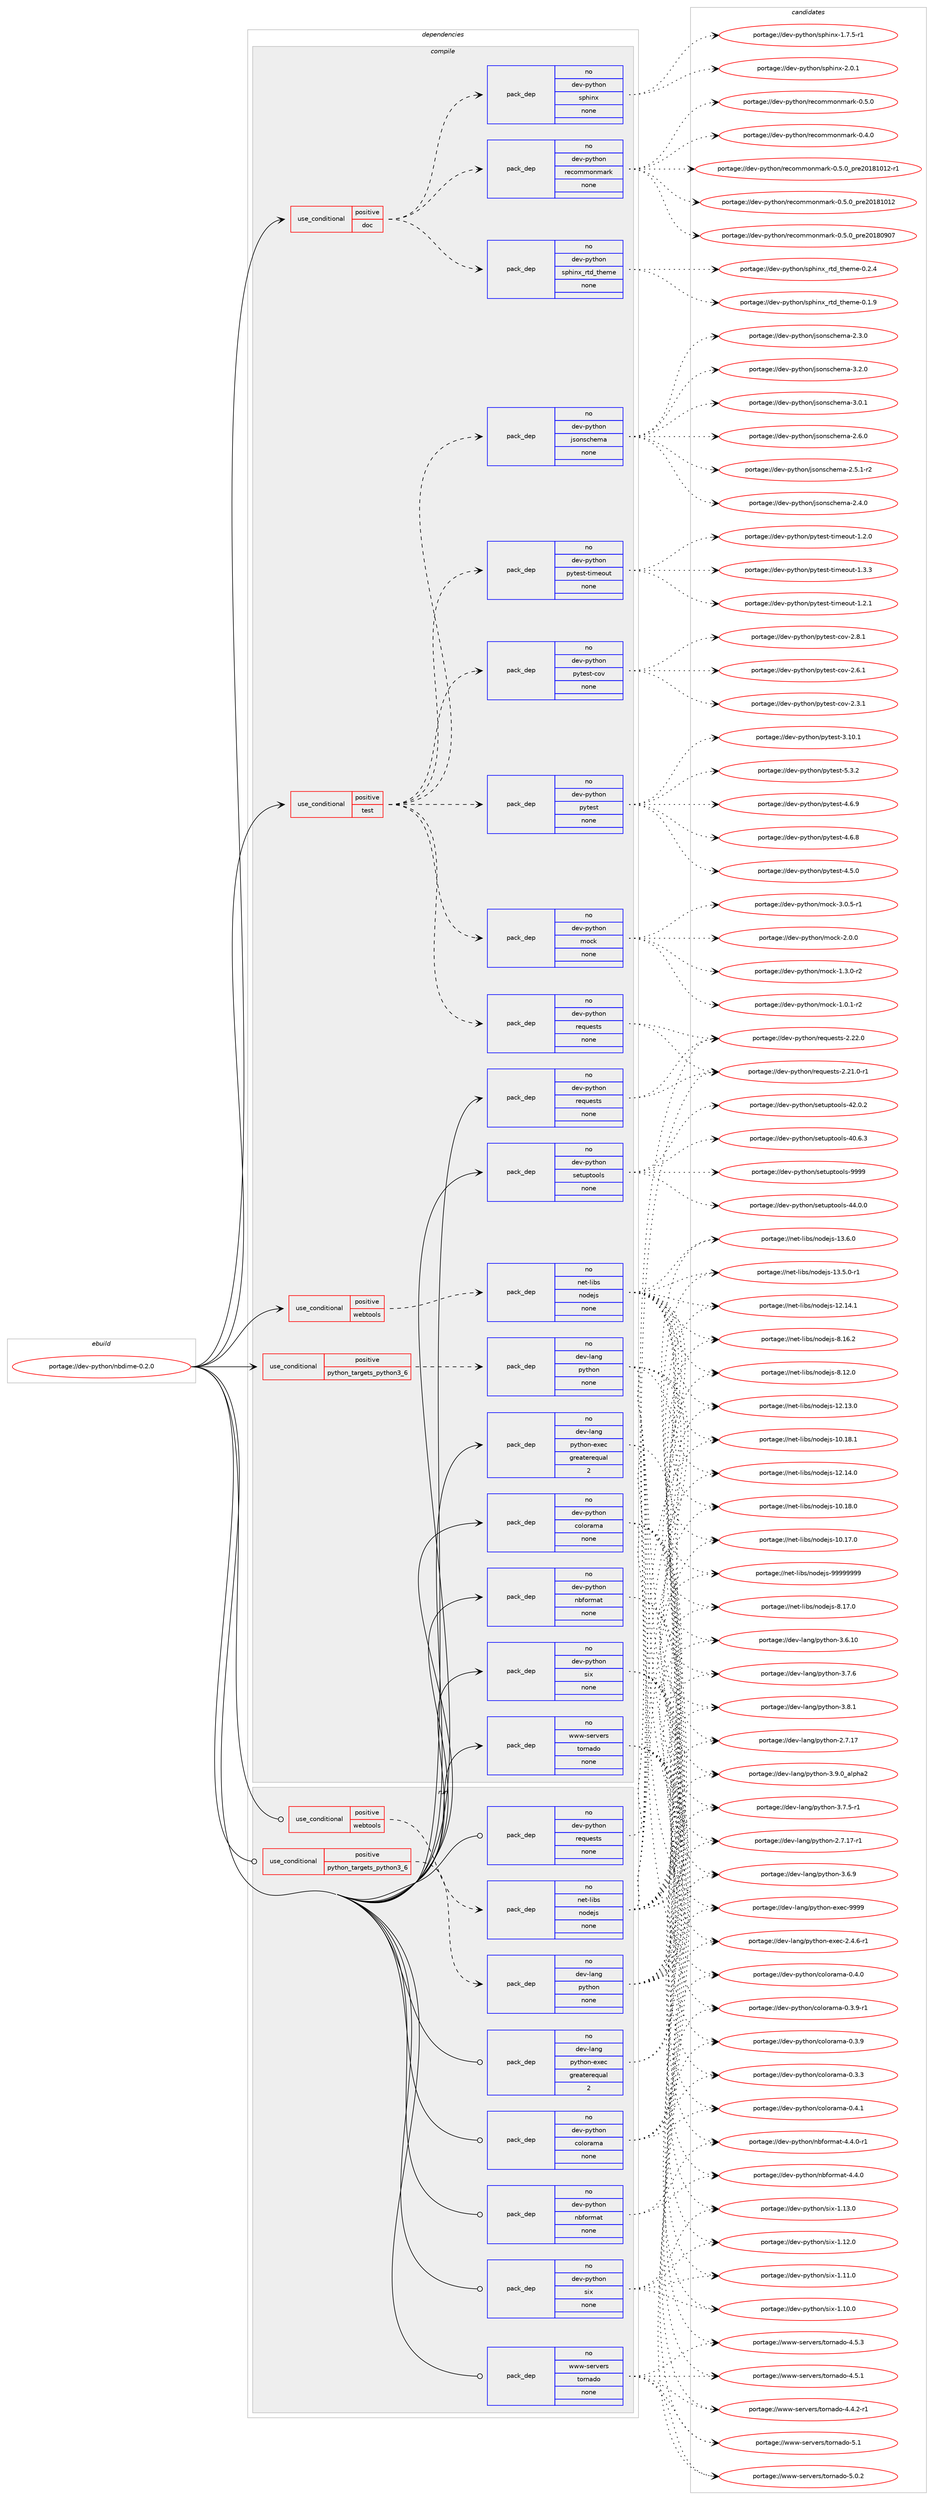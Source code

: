 digraph prolog {

# *************
# Graph options
# *************

newrank=true;
concentrate=true;
compound=true;
graph [rankdir=LR,fontname=Helvetica,fontsize=10,ranksep=1.5];#, ranksep=2.5, nodesep=0.2];
edge  [arrowhead=vee];
node  [fontname=Helvetica,fontsize=10];

# **********
# The ebuild
# **********

subgraph cluster_leftcol {
color=gray;
rank=same;
label=<<i>ebuild</i>>;
id [label="portage://dev-python/nbdime-0.2.0", color=red, width=4, href="../dev-python/nbdime-0.2.0.svg"];
}

# ****************
# The dependencies
# ****************

subgraph cluster_midcol {
color=gray;
label=<<i>dependencies</i>>;
subgraph cluster_compile {
fillcolor="#eeeeee";
style=filled;
label=<<i>compile</i>>;
subgraph cond112491 {
dependency449021 [label=<<TABLE BORDER="0" CELLBORDER="1" CELLSPACING="0" CELLPADDING="4"><TR><TD ROWSPAN="3" CELLPADDING="10">use_conditional</TD></TR><TR><TD>positive</TD></TR><TR><TD>doc</TD></TR></TABLE>>, shape=none, color=red];
subgraph pack331550 {
dependency449022 [label=<<TABLE BORDER="0" CELLBORDER="1" CELLSPACING="0" CELLPADDING="4" WIDTH="220"><TR><TD ROWSPAN="6" CELLPADDING="30">pack_dep</TD></TR><TR><TD WIDTH="110">no</TD></TR><TR><TD>dev-python</TD></TR><TR><TD>recommonmark</TD></TR><TR><TD>none</TD></TR><TR><TD></TD></TR></TABLE>>, shape=none, color=blue];
}
dependency449021:e -> dependency449022:w [weight=20,style="dashed",arrowhead="vee"];
subgraph pack331551 {
dependency449023 [label=<<TABLE BORDER="0" CELLBORDER="1" CELLSPACING="0" CELLPADDING="4" WIDTH="220"><TR><TD ROWSPAN="6" CELLPADDING="30">pack_dep</TD></TR><TR><TD WIDTH="110">no</TD></TR><TR><TD>dev-python</TD></TR><TR><TD>sphinx</TD></TR><TR><TD>none</TD></TR><TR><TD></TD></TR></TABLE>>, shape=none, color=blue];
}
dependency449021:e -> dependency449023:w [weight=20,style="dashed",arrowhead="vee"];
subgraph pack331552 {
dependency449024 [label=<<TABLE BORDER="0" CELLBORDER="1" CELLSPACING="0" CELLPADDING="4" WIDTH="220"><TR><TD ROWSPAN="6" CELLPADDING="30">pack_dep</TD></TR><TR><TD WIDTH="110">no</TD></TR><TR><TD>dev-python</TD></TR><TR><TD>sphinx_rtd_theme</TD></TR><TR><TD>none</TD></TR><TR><TD></TD></TR></TABLE>>, shape=none, color=blue];
}
dependency449021:e -> dependency449024:w [weight=20,style="dashed",arrowhead="vee"];
}
id:e -> dependency449021:w [weight=20,style="solid",arrowhead="vee"];
subgraph cond112492 {
dependency449025 [label=<<TABLE BORDER="0" CELLBORDER="1" CELLSPACING="0" CELLPADDING="4"><TR><TD ROWSPAN="3" CELLPADDING="10">use_conditional</TD></TR><TR><TD>positive</TD></TR><TR><TD>python_targets_python3_6</TD></TR></TABLE>>, shape=none, color=red];
subgraph pack331553 {
dependency449026 [label=<<TABLE BORDER="0" CELLBORDER="1" CELLSPACING="0" CELLPADDING="4" WIDTH="220"><TR><TD ROWSPAN="6" CELLPADDING="30">pack_dep</TD></TR><TR><TD WIDTH="110">no</TD></TR><TR><TD>dev-lang</TD></TR><TR><TD>python</TD></TR><TR><TD>none</TD></TR><TR><TD></TD></TR></TABLE>>, shape=none, color=blue];
}
dependency449025:e -> dependency449026:w [weight=20,style="dashed",arrowhead="vee"];
}
id:e -> dependency449025:w [weight=20,style="solid",arrowhead="vee"];
subgraph cond112493 {
dependency449027 [label=<<TABLE BORDER="0" CELLBORDER="1" CELLSPACING="0" CELLPADDING="4"><TR><TD ROWSPAN="3" CELLPADDING="10">use_conditional</TD></TR><TR><TD>positive</TD></TR><TR><TD>test</TD></TR></TABLE>>, shape=none, color=red];
subgraph pack331554 {
dependency449028 [label=<<TABLE BORDER="0" CELLBORDER="1" CELLSPACING="0" CELLPADDING="4" WIDTH="220"><TR><TD ROWSPAN="6" CELLPADDING="30">pack_dep</TD></TR><TR><TD WIDTH="110">no</TD></TR><TR><TD>dev-python</TD></TR><TR><TD>pytest</TD></TR><TR><TD>none</TD></TR><TR><TD></TD></TR></TABLE>>, shape=none, color=blue];
}
dependency449027:e -> dependency449028:w [weight=20,style="dashed",arrowhead="vee"];
subgraph pack331555 {
dependency449029 [label=<<TABLE BORDER="0" CELLBORDER="1" CELLSPACING="0" CELLPADDING="4" WIDTH="220"><TR><TD ROWSPAN="6" CELLPADDING="30">pack_dep</TD></TR><TR><TD WIDTH="110">no</TD></TR><TR><TD>dev-python</TD></TR><TR><TD>pytest-cov</TD></TR><TR><TD>none</TD></TR><TR><TD></TD></TR></TABLE>>, shape=none, color=blue];
}
dependency449027:e -> dependency449029:w [weight=20,style="dashed",arrowhead="vee"];
subgraph pack331556 {
dependency449030 [label=<<TABLE BORDER="0" CELLBORDER="1" CELLSPACING="0" CELLPADDING="4" WIDTH="220"><TR><TD ROWSPAN="6" CELLPADDING="30">pack_dep</TD></TR><TR><TD WIDTH="110">no</TD></TR><TR><TD>dev-python</TD></TR><TR><TD>pytest-timeout</TD></TR><TR><TD>none</TD></TR><TR><TD></TD></TR></TABLE>>, shape=none, color=blue];
}
dependency449027:e -> dependency449030:w [weight=20,style="dashed",arrowhead="vee"];
subgraph pack331557 {
dependency449031 [label=<<TABLE BORDER="0" CELLBORDER="1" CELLSPACING="0" CELLPADDING="4" WIDTH="220"><TR><TD ROWSPAN="6" CELLPADDING="30">pack_dep</TD></TR><TR><TD WIDTH="110">no</TD></TR><TR><TD>dev-python</TD></TR><TR><TD>jsonschema</TD></TR><TR><TD>none</TD></TR><TR><TD></TD></TR></TABLE>>, shape=none, color=blue];
}
dependency449027:e -> dependency449031:w [weight=20,style="dashed",arrowhead="vee"];
subgraph pack331558 {
dependency449032 [label=<<TABLE BORDER="0" CELLBORDER="1" CELLSPACING="0" CELLPADDING="4" WIDTH="220"><TR><TD ROWSPAN="6" CELLPADDING="30">pack_dep</TD></TR><TR><TD WIDTH="110">no</TD></TR><TR><TD>dev-python</TD></TR><TR><TD>mock</TD></TR><TR><TD>none</TD></TR><TR><TD></TD></TR></TABLE>>, shape=none, color=blue];
}
dependency449027:e -> dependency449032:w [weight=20,style="dashed",arrowhead="vee"];
subgraph pack331559 {
dependency449033 [label=<<TABLE BORDER="0" CELLBORDER="1" CELLSPACING="0" CELLPADDING="4" WIDTH="220"><TR><TD ROWSPAN="6" CELLPADDING="30">pack_dep</TD></TR><TR><TD WIDTH="110">no</TD></TR><TR><TD>dev-python</TD></TR><TR><TD>requests</TD></TR><TR><TD>none</TD></TR><TR><TD></TD></TR></TABLE>>, shape=none, color=blue];
}
dependency449027:e -> dependency449033:w [weight=20,style="dashed",arrowhead="vee"];
}
id:e -> dependency449027:w [weight=20,style="solid",arrowhead="vee"];
subgraph cond112494 {
dependency449034 [label=<<TABLE BORDER="0" CELLBORDER="1" CELLSPACING="0" CELLPADDING="4"><TR><TD ROWSPAN="3" CELLPADDING="10">use_conditional</TD></TR><TR><TD>positive</TD></TR><TR><TD>webtools</TD></TR></TABLE>>, shape=none, color=red];
subgraph pack331560 {
dependency449035 [label=<<TABLE BORDER="0" CELLBORDER="1" CELLSPACING="0" CELLPADDING="4" WIDTH="220"><TR><TD ROWSPAN="6" CELLPADDING="30">pack_dep</TD></TR><TR><TD WIDTH="110">no</TD></TR><TR><TD>net-libs</TD></TR><TR><TD>nodejs</TD></TR><TR><TD>none</TD></TR><TR><TD></TD></TR></TABLE>>, shape=none, color=blue];
}
dependency449034:e -> dependency449035:w [weight=20,style="dashed",arrowhead="vee"];
}
id:e -> dependency449034:w [weight=20,style="solid",arrowhead="vee"];
subgraph pack331561 {
dependency449036 [label=<<TABLE BORDER="0" CELLBORDER="1" CELLSPACING="0" CELLPADDING="4" WIDTH="220"><TR><TD ROWSPAN="6" CELLPADDING="30">pack_dep</TD></TR><TR><TD WIDTH="110">no</TD></TR><TR><TD>dev-lang</TD></TR><TR><TD>python-exec</TD></TR><TR><TD>greaterequal</TD></TR><TR><TD>2</TD></TR></TABLE>>, shape=none, color=blue];
}
id:e -> dependency449036:w [weight=20,style="solid",arrowhead="vee"];
subgraph pack331562 {
dependency449037 [label=<<TABLE BORDER="0" CELLBORDER="1" CELLSPACING="0" CELLPADDING="4" WIDTH="220"><TR><TD ROWSPAN="6" CELLPADDING="30">pack_dep</TD></TR><TR><TD WIDTH="110">no</TD></TR><TR><TD>dev-python</TD></TR><TR><TD>colorama</TD></TR><TR><TD>none</TD></TR><TR><TD></TD></TR></TABLE>>, shape=none, color=blue];
}
id:e -> dependency449037:w [weight=20,style="solid",arrowhead="vee"];
subgraph pack331563 {
dependency449038 [label=<<TABLE BORDER="0" CELLBORDER="1" CELLSPACING="0" CELLPADDING="4" WIDTH="220"><TR><TD ROWSPAN="6" CELLPADDING="30">pack_dep</TD></TR><TR><TD WIDTH="110">no</TD></TR><TR><TD>dev-python</TD></TR><TR><TD>nbformat</TD></TR><TR><TD>none</TD></TR><TR><TD></TD></TR></TABLE>>, shape=none, color=blue];
}
id:e -> dependency449038:w [weight=20,style="solid",arrowhead="vee"];
subgraph pack331564 {
dependency449039 [label=<<TABLE BORDER="0" CELLBORDER="1" CELLSPACING="0" CELLPADDING="4" WIDTH="220"><TR><TD ROWSPAN="6" CELLPADDING="30">pack_dep</TD></TR><TR><TD WIDTH="110">no</TD></TR><TR><TD>dev-python</TD></TR><TR><TD>requests</TD></TR><TR><TD>none</TD></TR><TR><TD></TD></TR></TABLE>>, shape=none, color=blue];
}
id:e -> dependency449039:w [weight=20,style="solid",arrowhead="vee"];
subgraph pack331565 {
dependency449040 [label=<<TABLE BORDER="0" CELLBORDER="1" CELLSPACING="0" CELLPADDING="4" WIDTH="220"><TR><TD ROWSPAN="6" CELLPADDING="30">pack_dep</TD></TR><TR><TD WIDTH="110">no</TD></TR><TR><TD>dev-python</TD></TR><TR><TD>setuptools</TD></TR><TR><TD>none</TD></TR><TR><TD></TD></TR></TABLE>>, shape=none, color=blue];
}
id:e -> dependency449040:w [weight=20,style="solid",arrowhead="vee"];
subgraph pack331566 {
dependency449041 [label=<<TABLE BORDER="0" CELLBORDER="1" CELLSPACING="0" CELLPADDING="4" WIDTH="220"><TR><TD ROWSPAN="6" CELLPADDING="30">pack_dep</TD></TR><TR><TD WIDTH="110">no</TD></TR><TR><TD>dev-python</TD></TR><TR><TD>six</TD></TR><TR><TD>none</TD></TR><TR><TD></TD></TR></TABLE>>, shape=none, color=blue];
}
id:e -> dependency449041:w [weight=20,style="solid",arrowhead="vee"];
subgraph pack331567 {
dependency449042 [label=<<TABLE BORDER="0" CELLBORDER="1" CELLSPACING="0" CELLPADDING="4" WIDTH="220"><TR><TD ROWSPAN="6" CELLPADDING="30">pack_dep</TD></TR><TR><TD WIDTH="110">no</TD></TR><TR><TD>www-servers</TD></TR><TR><TD>tornado</TD></TR><TR><TD>none</TD></TR><TR><TD></TD></TR></TABLE>>, shape=none, color=blue];
}
id:e -> dependency449042:w [weight=20,style="solid",arrowhead="vee"];
}
subgraph cluster_compileandrun {
fillcolor="#eeeeee";
style=filled;
label=<<i>compile and run</i>>;
}
subgraph cluster_run {
fillcolor="#eeeeee";
style=filled;
label=<<i>run</i>>;
subgraph cond112495 {
dependency449043 [label=<<TABLE BORDER="0" CELLBORDER="1" CELLSPACING="0" CELLPADDING="4"><TR><TD ROWSPAN="3" CELLPADDING="10">use_conditional</TD></TR><TR><TD>positive</TD></TR><TR><TD>python_targets_python3_6</TD></TR></TABLE>>, shape=none, color=red];
subgraph pack331568 {
dependency449044 [label=<<TABLE BORDER="0" CELLBORDER="1" CELLSPACING="0" CELLPADDING="4" WIDTH="220"><TR><TD ROWSPAN="6" CELLPADDING="30">pack_dep</TD></TR><TR><TD WIDTH="110">no</TD></TR><TR><TD>dev-lang</TD></TR><TR><TD>python</TD></TR><TR><TD>none</TD></TR><TR><TD></TD></TR></TABLE>>, shape=none, color=blue];
}
dependency449043:e -> dependency449044:w [weight=20,style="dashed",arrowhead="vee"];
}
id:e -> dependency449043:w [weight=20,style="solid",arrowhead="odot"];
subgraph cond112496 {
dependency449045 [label=<<TABLE BORDER="0" CELLBORDER="1" CELLSPACING="0" CELLPADDING="4"><TR><TD ROWSPAN="3" CELLPADDING="10">use_conditional</TD></TR><TR><TD>positive</TD></TR><TR><TD>webtools</TD></TR></TABLE>>, shape=none, color=red];
subgraph pack331569 {
dependency449046 [label=<<TABLE BORDER="0" CELLBORDER="1" CELLSPACING="0" CELLPADDING="4" WIDTH="220"><TR><TD ROWSPAN="6" CELLPADDING="30">pack_dep</TD></TR><TR><TD WIDTH="110">no</TD></TR><TR><TD>net-libs</TD></TR><TR><TD>nodejs</TD></TR><TR><TD>none</TD></TR><TR><TD></TD></TR></TABLE>>, shape=none, color=blue];
}
dependency449045:e -> dependency449046:w [weight=20,style="dashed",arrowhead="vee"];
}
id:e -> dependency449045:w [weight=20,style="solid",arrowhead="odot"];
subgraph pack331570 {
dependency449047 [label=<<TABLE BORDER="0" CELLBORDER="1" CELLSPACING="0" CELLPADDING="4" WIDTH="220"><TR><TD ROWSPAN="6" CELLPADDING="30">pack_dep</TD></TR><TR><TD WIDTH="110">no</TD></TR><TR><TD>dev-lang</TD></TR><TR><TD>python-exec</TD></TR><TR><TD>greaterequal</TD></TR><TR><TD>2</TD></TR></TABLE>>, shape=none, color=blue];
}
id:e -> dependency449047:w [weight=20,style="solid",arrowhead="odot"];
subgraph pack331571 {
dependency449048 [label=<<TABLE BORDER="0" CELLBORDER="1" CELLSPACING="0" CELLPADDING="4" WIDTH="220"><TR><TD ROWSPAN="6" CELLPADDING="30">pack_dep</TD></TR><TR><TD WIDTH="110">no</TD></TR><TR><TD>dev-python</TD></TR><TR><TD>colorama</TD></TR><TR><TD>none</TD></TR><TR><TD></TD></TR></TABLE>>, shape=none, color=blue];
}
id:e -> dependency449048:w [weight=20,style="solid",arrowhead="odot"];
subgraph pack331572 {
dependency449049 [label=<<TABLE BORDER="0" CELLBORDER="1" CELLSPACING="0" CELLPADDING="4" WIDTH="220"><TR><TD ROWSPAN="6" CELLPADDING="30">pack_dep</TD></TR><TR><TD WIDTH="110">no</TD></TR><TR><TD>dev-python</TD></TR><TR><TD>nbformat</TD></TR><TR><TD>none</TD></TR><TR><TD></TD></TR></TABLE>>, shape=none, color=blue];
}
id:e -> dependency449049:w [weight=20,style="solid",arrowhead="odot"];
subgraph pack331573 {
dependency449050 [label=<<TABLE BORDER="0" CELLBORDER="1" CELLSPACING="0" CELLPADDING="4" WIDTH="220"><TR><TD ROWSPAN="6" CELLPADDING="30">pack_dep</TD></TR><TR><TD WIDTH="110">no</TD></TR><TR><TD>dev-python</TD></TR><TR><TD>requests</TD></TR><TR><TD>none</TD></TR><TR><TD></TD></TR></TABLE>>, shape=none, color=blue];
}
id:e -> dependency449050:w [weight=20,style="solid",arrowhead="odot"];
subgraph pack331574 {
dependency449051 [label=<<TABLE BORDER="0" CELLBORDER="1" CELLSPACING="0" CELLPADDING="4" WIDTH="220"><TR><TD ROWSPAN="6" CELLPADDING="30">pack_dep</TD></TR><TR><TD WIDTH="110">no</TD></TR><TR><TD>dev-python</TD></TR><TR><TD>six</TD></TR><TR><TD>none</TD></TR><TR><TD></TD></TR></TABLE>>, shape=none, color=blue];
}
id:e -> dependency449051:w [weight=20,style="solid",arrowhead="odot"];
subgraph pack331575 {
dependency449052 [label=<<TABLE BORDER="0" CELLBORDER="1" CELLSPACING="0" CELLPADDING="4" WIDTH="220"><TR><TD ROWSPAN="6" CELLPADDING="30">pack_dep</TD></TR><TR><TD WIDTH="110">no</TD></TR><TR><TD>www-servers</TD></TR><TR><TD>tornado</TD></TR><TR><TD>none</TD></TR><TR><TD></TD></TR></TABLE>>, shape=none, color=blue];
}
id:e -> dependency449052:w [weight=20,style="solid",arrowhead="odot"];
}
}

# **************
# The candidates
# **************

subgraph cluster_choices {
rank=same;
color=gray;
label=<<i>candidates</i>>;

subgraph choice331550 {
color=black;
nodesep=1;
choice100101118451121211161041111104711410199111109109111110109971141074548465346489511211410150484956494849504511449 [label="portage://dev-python/recommonmark-0.5.0_pre20181012-r1", color=red, width=4,href="../dev-python/recommonmark-0.5.0_pre20181012-r1.svg"];
choice10010111845112121116104111110471141019911110910911111010997114107454846534648951121141015048495649484950 [label="portage://dev-python/recommonmark-0.5.0_pre20181012", color=red, width=4,href="../dev-python/recommonmark-0.5.0_pre20181012.svg"];
choice10010111845112121116104111110471141019911110910911111010997114107454846534648951121141015048495648574855 [label="portage://dev-python/recommonmark-0.5.0_pre20180907", color=red, width=4,href="../dev-python/recommonmark-0.5.0_pre20180907.svg"];
choice10010111845112121116104111110471141019911110910911111010997114107454846534648 [label="portage://dev-python/recommonmark-0.5.0", color=red, width=4,href="../dev-python/recommonmark-0.5.0.svg"];
choice10010111845112121116104111110471141019911110910911111010997114107454846524648 [label="portage://dev-python/recommonmark-0.4.0", color=red, width=4,href="../dev-python/recommonmark-0.4.0.svg"];
dependency449022:e -> choice100101118451121211161041111104711410199111109109111110109971141074548465346489511211410150484956494849504511449:w [style=dotted,weight="100"];
dependency449022:e -> choice10010111845112121116104111110471141019911110910911111010997114107454846534648951121141015048495649484950:w [style=dotted,weight="100"];
dependency449022:e -> choice10010111845112121116104111110471141019911110910911111010997114107454846534648951121141015048495648574855:w [style=dotted,weight="100"];
dependency449022:e -> choice10010111845112121116104111110471141019911110910911111010997114107454846534648:w [style=dotted,weight="100"];
dependency449022:e -> choice10010111845112121116104111110471141019911110910911111010997114107454846524648:w [style=dotted,weight="100"];
}
subgraph choice331551 {
color=black;
nodesep=1;
choice1001011184511212111610411111047115112104105110120455046484649 [label="portage://dev-python/sphinx-2.0.1", color=red, width=4,href="../dev-python/sphinx-2.0.1.svg"];
choice10010111845112121116104111110471151121041051101204549465546534511449 [label="portage://dev-python/sphinx-1.7.5-r1", color=red, width=4,href="../dev-python/sphinx-1.7.5-r1.svg"];
dependency449023:e -> choice1001011184511212111610411111047115112104105110120455046484649:w [style=dotted,weight="100"];
dependency449023:e -> choice10010111845112121116104111110471151121041051101204549465546534511449:w [style=dotted,weight="100"];
}
subgraph choice331552 {
color=black;
nodesep=1;
choice10010111845112121116104111110471151121041051101209511411610095116104101109101454846504652 [label="portage://dev-python/sphinx_rtd_theme-0.2.4", color=red, width=4,href="../dev-python/sphinx_rtd_theme-0.2.4.svg"];
choice10010111845112121116104111110471151121041051101209511411610095116104101109101454846494657 [label="portage://dev-python/sphinx_rtd_theme-0.1.9", color=red, width=4,href="../dev-python/sphinx_rtd_theme-0.1.9.svg"];
dependency449024:e -> choice10010111845112121116104111110471151121041051101209511411610095116104101109101454846504652:w [style=dotted,weight="100"];
dependency449024:e -> choice10010111845112121116104111110471151121041051101209511411610095116104101109101454846494657:w [style=dotted,weight="100"];
}
subgraph choice331553 {
color=black;
nodesep=1;
choice10010111845108971101034711212111610411111045514657464895971081121049750 [label="portage://dev-lang/python-3.9.0_alpha2", color=red, width=4,href="../dev-lang/python-3.9.0_alpha2.svg"];
choice100101118451089711010347112121116104111110455146564649 [label="portage://dev-lang/python-3.8.1", color=red, width=4,href="../dev-lang/python-3.8.1.svg"];
choice100101118451089711010347112121116104111110455146554654 [label="portage://dev-lang/python-3.7.6", color=red, width=4,href="../dev-lang/python-3.7.6.svg"];
choice1001011184510897110103471121211161041111104551465546534511449 [label="portage://dev-lang/python-3.7.5-r1", color=red, width=4,href="../dev-lang/python-3.7.5-r1.svg"];
choice100101118451089711010347112121116104111110455146544657 [label="portage://dev-lang/python-3.6.9", color=red, width=4,href="../dev-lang/python-3.6.9.svg"];
choice10010111845108971101034711212111610411111045514654464948 [label="portage://dev-lang/python-3.6.10", color=red, width=4,href="../dev-lang/python-3.6.10.svg"];
choice100101118451089711010347112121116104111110455046554649554511449 [label="portage://dev-lang/python-2.7.17-r1", color=red, width=4,href="../dev-lang/python-2.7.17-r1.svg"];
choice10010111845108971101034711212111610411111045504655464955 [label="portage://dev-lang/python-2.7.17", color=red, width=4,href="../dev-lang/python-2.7.17.svg"];
dependency449026:e -> choice10010111845108971101034711212111610411111045514657464895971081121049750:w [style=dotted,weight="100"];
dependency449026:e -> choice100101118451089711010347112121116104111110455146564649:w [style=dotted,weight="100"];
dependency449026:e -> choice100101118451089711010347112121116104111110455146554654:w [style=dotted,weight="100"];
dependency449026:e -> choice1001011184510897110103471121211161041111104551465546534511449:w [style=dotted,weight="100"];
dependency449026:e -> choice100101118451089711010347112121116104111110455146544657:w [style=dotted,weight="100"];
dependency449026:e -> choice10010111845108971101034711212111610411111045514654464948:w [style=dotted,weight="100"];
dependency449026:e -> choice100101118451089711010347112121116104111110455046554649554511449:w [style=dotted,weight="100"];
dependency449026:e -> choice10010111845108971101034711212111610411111045504655464955:w [style=dotted,weight="100"];
}
subgraph choice331554 {
color=black;
nodesep=1;
choice1001011184511212111610411111047112121116101115116455346514650 [label="portage://dev-python/pytest-5.3.2", color=red, width=4,href="../dev-python/pytest-5.3.2.svg"];
choice1001011184511212111610411111047112121116101115116455246544657 [label="portage://dev-python/pytest-4.6.9", color=red, width=4,href="../dev-python/pytest-4.6.9.svg"];
choice1001011184511212111610411111047112121116101115116455246544656 [label="portage://dev-python/pytest-4.6.8", color=red, width=4,href="../dev-python/pytest-4.6.8.svg"];
choice1001011184511212111610411111047112121116101115116455246534648 [label="portage://dev-python/pytest-4.5.0", color=red, width=4,href="../dev-python/pytest-4.5.0.svg"];
choice100101118451121211161041111104711212111610111511645514649484649 [label="portage://dev-python/pytest-3.10.1", color=red, width=4,href="../dev-python/pytest-3.10.1.svg"];
dependency449028:e -> choice1001011184511212111610411111047112121116101115116455346514650:w [style=dotted,weight="100"];
dependency449028:e -> choice1001011184511212111610411111047112121116101115116455246544657:w [style=dotted,weight="100"];
dependency449028:e -> choice1001011184511212111610411111047112121116101115116455246544656:w [style=dotted,weight="100"];
dependency449028:e -> choice1001011184511212111610411111047112121116101115116455246534648:w [style=dotted,weight="100"];
dependency449028:e -> choice100101118451121211161041111104711212111610111511645514649484649:w [style=dotted,weight="100"];
}
subgraph choice331555 {
color=black;
nodesep=1;
choice10010111845112121116104111110471121211161011151164599111118455046564649 [label="portage://dev-python/pytest-cov-2.8.1", color=red, width=4,href="../dev-python/pytest-cov-2.8.1.svg"];
choice10010111845112121116104111110471121211161011151164599111118455046544649 [label="portage://dev-python/pytest-cov-2.6.1", color=red, width=4,href="../dev-python/pytest-cov-2.6.1.svg"];
choice10010111845112121116104111110471121211161011151164599111118455046514649 [label="portage://dev-python/pytest-cov-2.3.1", color=red, width=4,href="../dev-python/pytest-cov-2.3.1.svg"];
dependency449029:e -> choice10010111845112121116104111110471121211161011151164599111118455046564649:w [style=dotted,weight="100"];
dependency449029:e -> choice10010111845112121116104111110471121211161011151164599111118455046544649:w [style=dotted,weight="100"];
dependency449029:e -> choice10010111845112121116104111110471121211161011151164599111118455046514649:w [style=dotted,weight="100"];
}
subgraph choice331556 {
color=black;
nodesep=1;
choice100101118451121211161041111104711212111610111511645116105109101111117116454946514651 [label="portage://dev-python/pytest-timeout-1.3.3", color=red, width=4,href="../dev-python/pytest-timeout-1.3.3.svg"];
choice100101118451121211161041111104711212111610111511645116105109101111117116454946504649 [label="portage://dev-python/pytest-timeout-1.2.1", color=red, width=4,href="../dev-python/pytest-timeout-1.2.1.svg"];
choice100101118451121211161041111104711212111610111511645116105109101111117116454946504648 [label="portage://dev-python/pytest-timeout-1.2.0", color=red, width=4,href="../dev-python/pytest-timeout-1.2.0.svg"];
dependency449030:e -> choice100101118451121211161041111104711212111610111511645116105109101111117116454946514651:w [style=dotted,weight="100"];
dependency449030:e -> choice100101118451121211161041111104711212111610111511645116105109101111117116454946504649:w [style=dotted,weight="100"];
dependency449030:e -> choice100101118451121211161041111104711212111610111511645116105109101111117116454946504648:w [style=dotted,weight="100"];
}
subgraph choice331557 {
color=black;
nodesep=1;
choice10010111845112121116104111110471061151111101159910410110997455146504648 [label="portage://dev-python/jsonschema-3.2.0", color=red, width=4,href="../dev-python/jsonschema-3.2.0.svg"];
choice10010111845112121116104111110471061151111101159910410110997455146484649 [label="portage://dev-python/jsonschema-3.0.1", color=red, width=4,href="../dev-python/jsonschema-3.0.1.svg"];
choice10010111845112121116104111110471061151111101159910410110997455046544648 [label="portage://dev-python/jsonschema-2.6.0", color=red, width=4,href="../dev-python/jsonschema-2.6.0.svg"];
choice100101118451121211161041111104710611511111011599104101109974550465346494511450 [label="portage://dev-python/jsonschema-2.5.1-r2", color=red, width=4,href="../dev-python/jsonschema-2.5.1-r2.svg"];
choice10010111845112121116104111110471061151111101159910410110997455046524648 [label="portage://dev-python/jsonschema-2.4.0", color=red, width=4,href="../dev-python/jsonschema-2.4.0.svg"];
choice10010111845112121116104111110471061151111101159910410110997455046514648 [label="portage://dev-python/jsonschema-2.3.0", color=red, width=4,href="../dev-python/jsonschema-2.3.0.svg"];
dependency449031:e -> choice10010111845112121116104111110471061151111101159910410110997455146504648:w [style=dotted,weight="100"];
dependency449031:e -> choice10010111845112121116104111110471061151111101159910410110997455146484649:w [style=dotted,weight="100"];
dependency449031:e -> choice10010111845112121116104111110471061151111101159910410110997455046544648:w [style=dotted,weight="100"];
dependency449031:e -> choice100101118451121211161041111104710611511111011599104101109974550465346494511450:w [style=dotted,weight="100"];
dependency449031:e -> choice10010111845112121116104111110471061151111101159910410110997455046524648:w [style=dotted,weight="100"];
dependency449031:e -> choice10010111845112121116104111110471061151111101159910410110997455046514648:w [style=dotted,weight="100"];
}
subgraph choice331558 {
color=black;
nodesep=1;
choice1001011184511212111610411111047109111991074551464846534511449 [label="portage://dev-python/mock-3.0.5-r1", color=red, width=4,href="../dev-python/mock-3.0.5-r1.svg"];
choice100101118451121211161041111104710911199107455046484648 [label="portage://dev-python/mock-2.0.0", color=red, width=4,href="../dev-python/mock-2.0.0.svg"];
choice1001011184511212111610411111047109111991074549465146484511450 [label="portage://dev-python/mock-1.3.0-r2", color=red, width=4,href="../dev-python/mock-1.3.0-r2.svg"];
choice1001011184511212111610411111047109111991074549464846494511450 [label="portage://dev-python/mock-1.0.1-r2", color=red, width=4,href="../dev-python/mock-1.0.1-r2.svg"];
dependency449032:e -> choice1001011184511212111610411111047109111991074551464846534511449:w [style=dotted,weight="100"];
dependency449032:e -> choice100101118451121211161041111104710911199107455046484648:w [style=dotted,weight="100"];
dependency449032:e -> choice1001011184511212111610411111047109111991074549465146484511450:w [style=dotted,weight="100"];
dependency449032:e -> choice1001011184511212111610411111047109111991074549464846494511450:w [style=dotted,weight="100"];
}
subgraph choice331559 {
color=black;
nodesep=1;
choice100101118451121211161041111104711410111311710111511611545504650504648 [label="portage://dev-python/requests-2.22.0", color=red, width=4,href="../dev-python/requests-2.22.0.svg"];
choice1001011184511212111610411111047114101113117101115116115455046504946484511449 [label="portage://dev-python/requests-2.21.0-r1", color=red, width=4,href="../dev-python/requests-2.21.0-r1.svg"];
dependency449033:e -> choice100101118451121211161041111104711410111311710111511611545504650504648:w [style=dotted,weight="100"];
dependency449033:e -> choice1001011184511212111610411111047114101113117101115116115455046504946484511449:w [style=dotted,weight="100"];
}
subgraph choice331560 {
color=black;
nodesep=1;
choice110101116451081059811547110111100101106115455757575757575757 [label="portage://net-libs/nodejs-99999999", color=red, width=4,href="../net-libs/nodejs-99999999.svg"];
choice11010111645108105981154711011110010110611545564649554648 [label="portage://net-libs/nodejs-8.17.0", color=red, width=4,href="../net-libs/nodejs-8.17.0.svg"];
choice11010111645108105981154711011110010110611545564649544650 [label="portage://net-libs/nodejs-8.16.2", color=red, width=4,href="../net-libs/nodejs-8.16.2.svg"];
choice11010111645108105981154711011110010110611545564649504648 [label="portage://net-libs/nodejs-8.12.0", color=red, width=4,href="../net-libs/nodejs-8.12.0.svg"];
choice11010111645108105981154711011110010110611545495146544648 [label="portage://net-libs/nodejs-13.6.0", color=red, width=4,href="../net-libs/nodejs-13.6.0.svg"];
choice110101116451081059811547110111100101106115454951465346484511449 [label="portage://net-libs/nodejs-13.5.0-r1", color=red, width=4,href="../net-libs/nodejs-13.5.0-r1.svg"];
choice1101011164510810598115471101111001011061154549504649524649 [label="portage://net-libs/nodejs-12.14.1", color=red, width=4,href="../net-libs/nodejs-12.14.1.svg"];
choice1101011164510810598115471101111001011061154549504649524648 [label="portage://net-libs/nodejs-12.14.0", color=red, width=4,href="../net-libs/nodejs-12.14.0.svg"];
choice1101011164510810598115471101111001011061154549504649514648 [label="portage://net-libs/nodejs-12.13.0", color=red, width=4,href="../net-libs/nodejs-12.13.0.svg"];
choice1101011164510810598115471101111001011061154549484649564649 [label="portage://net-libs/nodejs-10.18.1", color=red, width=4,href="../net-libs/nodejs-10.18.1.svg"];
choice1101011164510810598115471101111001011061154549484649564648 [label="portage://net-libs/nodejs-10.18.0", color=red, width=4,href="../net-libs/nodejs-10.18.0.svg"];
choice1101011164510810598115471101111001011061154549484649554648 [label="portage://net-libs/nodejs-10.17.0", color=red, width=4,href="../net-libs/nodejs-10.17.0.svg"];
dependency449035:e -> choice110101116451081059811547110111100101106115455757575757575757:w [style=dotted,weight="100"];
dependency449035:e -> choice11010111645108105981154711011110010110611545564649554648:w [style=dotted,weight="100"];
dependency449035:e -> choice11010111645108105981154711011110010110611545564649544650:w [style=dotted,weight="100"];
dependency449035:e -> choice11010111645108105981154711011110010110611545564649504648:w [style=dotted,weight="100"];
dependency449035:e -> choice11010111645108105981154711011110010110611545495146544648:w [style=dotted,weight="100"];
dependency449035:e -> choice110101116451081059811547110111100101106115454951465346484511449:w [style=dotted,weight="100"];
dependency449035:e -> choice1101011164510810598115471101111001011061154549504649524649:w [style=dotted,weight="100"];
dependency449035:e -> choice1101011164510810598115471101111001011061154549504649524648:w [style=dotted,weight="100"];
dependency449035:e -> choice1101011164510810598115471101111001011061154549504649514648:w [style=dotted,weight="100"];
dependency449035:e -> choice1101011164510810598115471101111001011061154549484649564649:w [style=dotted,weight="100"];
dependency449035:e -> choice1101011164510810598115471101111001011061154549484649564648:w [style=dotted,weight="100"];
dependency449035:e -> choice1101011164510810598115471101111001011061154549484649554648:w [style=dotted,weight="100"];
}
subgraph choice331561 {
color=black;
nodesep=1;
choice10010111845108971101034711212111610411111045101120101994557575757 [label="portage://dev-lang/python-exec-9999", color=red, width=4,href="../dev-lang/python-exec-9999.svg"];
choice10010111845108971101034711212111610411111045101120101994550465246544511449 [label="portage://dev-lang/python-exec-2.4.6-r1", color=red, width=4,href="../dev-lang/python-exec-2.4.6-r1.svg"];
dependency449036:e -> choice10010111845108971101034711212111610411111045101120101994557575757:w [style=dotted,weight="100"];
dependency449036:e -> choice10010111845108971101034711212111610411111045101120101994550465246544511449:w [style=dotted,weight="100"];
}
subgraph choice331562 {
color=black;
nodesep=1;
choice1001011184511212111610411111047991111081111149710997454846524649 [label="portage://dev-python/colorama-0.4.1", color=red, width=4,href="../dev-python/colorama-0.4.1.svg"];
choice1001011184511212111610411111047991111081111149710997454846524648 [label="portage://dev-python/colorama-0.4.0", color=red, width=4,href="../dev-python/colorama-0.4.0.svg"];
choice10010111845112121116104111110479911110811111497109974548465146574511449 [label="portage://dev-python/colorama-0.3.9-r1", color=red, width=4,href="../dev-python/colorama-0.3.9-r1.svg"];
choice1001011184511212111610411111047991111081111149710997454846514657 [label="portage://dev-python/colorama-0.3.9", color=red, width=4,href="../dev-python/colorama-0.3.9.svg"];
choice1001011184511212111610411111047991111081111149710997454846514651 [label="portage://dev-python/colorama-0.3.3", color=red, width=4,href="../dev-python/colorama-0.3.3.svg"];
dependency449037:e -> choice1001011184511212111610411111047991111081111149710997454846524649:w [style=dotted,weight="100"];
dependency449037:e -> choice1001011184511212111610411111047991111081111149710997454846524648:w [style=dotted,weight="100"];
dependency449037:e -> choice10010111845112121116104111110479911110811111497109974548465146574511449:w [style=dotted,weight="100"];
dependency449037:e -> choice1001011184511212111610411111047991111081111149710997454846514657:w [style=dotted,weight="100"];
dependency449037:e -> choice1001011184511212111610411111047991111081111149710997454846514651:w [style=dotted,weight="100"];
}
subgraph choice331563 {
color=black;
nodesep=1;
choice100101118451121211161041111104711098102111114109971164552465246484511449 [label="portage://dev-python/nbformat-4.4.0-r1", color=red, width=4,href="../dev-python/nbformat-4.4.0-r1.svg"];
choice10010111845112121116104111110471109810211111410997116455246524648 [label="portage://dev-python/nbformat-4.4.0", color=red, width=4,href="../dev-python/nbformat-4.4.0.svg"];
dependency449038:e -> choice100101118451121211161041111104711098102111114109971164552465246484511449:w [style=dotted,weight="100"];
dependency449038:e -> choice10010111845112121116104111110471109810211111410997116455246524648:w [style=dotted,weight="100"];
}
subgraph choice331564 {
color=black;
nodesep=1;
choice100101118451121211161041111104711410111311710111511611545504650504648 [label="portage://dev-python/requests-2.22.0", color=red, width=4,href="../dev-python/requests-2.22.0.svg"];
choice1001011184511212111610411111047114101113117101115116115455046504946484511449 [label="portage://dev-python/requests-2.21.0-r1", color=red, width=4,href="../dev-python/requests-2.21.0-r1.svg"];
dependency449039:e -> choice100101118451121211161041111104711410111311710111511611545504650504648:w [style=dotted,weight="100"];
dependency449039:e -> choice1001011184511212111610411111047114101113117101115116115455046504946484511449:w [style=dotted,weight="100"];
}
subgraph choice331565 {
color=black;
nodesep=1;
choice10010111845112121116104111110471151011161171121161111111081154557575757 [label="portage://dev-python/setuptools-9999", color=red, width=4,href="../dev-python/setuptools-9999.svg"];
choice100101118451121211161041111104711510111611711211611111110811545525246484648 [label="portage://dev-python/setuptools-44.0.0", color=red, width=4,href="../dev-python/setuptools-44.0.0.svg"];
choice100101118451121211161041111104711510111611711211611111110811545525046484650 [label="portage://dev-python/setuptools-42.0.2", color=red, width=4,href="../dev-python/setuptools-42.0.2.svg"];
choice100101118451121211161041111104711510111611711211611111110811545524846544651 [label="portage://dev-python/setuptools-40.6.3", color=red, width=4,href="../dev-python/setuptools-40.6.3.svg"];
dependency449040:e -> choice10010111845112121116104111110471151011161171121161111111081154557575757:w [style=dotted,weight="100"];
dependency449040:e -> choice100101118451121211161041111104711510111611711211611111110811545525246484648:w [style=dotted,weight="100"];
dependency449040:e -> choice100101118451121211161041111104711510111611711211611111110811545525046484650:w [style=dotted,weight="100"];
dependency449040:e -> choice100101118451121211161041111104711510111611711211611111110811545524846544651:w [style=dotted,weight="100"];
}
subgraph choice331566 {
color=black;
nodesep=1;
choice100101118451121211161041111104711510512045494649514648 [label="portage://dev-python/six-1.13.0", color=red, width=4,href="../dev-python/six-1.13.0.svg"];
choice100101118451121211161041111104711510512045494649504648 [label="portage://dev-python/six-1.12.0", color=red, width=4,href="../dev-python/six-1.12.0.svg"];
choice100101118451121211161041111104711510512045494649494648 [label="portage://dev-python/six-1.11.0", color=red, width=4,href="../dev-python/six-1.11.0.svg"];
choice100101118451121211161041111104711510512045494649484648 [label="portage://dev-python/six-1.10.0", color=red, width=4,href="../dev-python/six-1.10.0.svg"];
dependency449041:e -> choice100101118451121211161041111104711510512045494649514648:w [style=dotted,weight="100"];
dependency449041:e -> choice100101118451121211161041111104711510512045494649504648:w [style=dotted,weight="100"];
dependency449041:e -> choice100101118451121211161041111104711510512045494649494648:w [style=dotted,weight="100"];
dependency449041:e -> choice100101118451121211161041111104711510512045494649484648:w [style=dotted,weight="100"];
}
subgraph choice331567 {
color=black;
nodesep=1;
choice11911911945115101114118101114115471161111141109710011145534649 [label="portage://www-servers/tornado-5.1", color=red, width=4,href="../www-servers/tornado-5.1.svg"];
choice119119119451151011141181011141154711611111411097100111455346484650 [label="portage://www-servers/tornado-5.0.2", color=red, width=4,href="../www-servers/tornado-5.0.2.svg"];
choice119119119451151011141181011141154711611111411097100111455246534651 [label="portage://www-servers/tornado-4.5.3", color=red, width=4,href="../www-servers/tornado-4.5.3.svg"];
choice119119119451151011141181011141154711611111411097100111455246534649 [label="portage://www-servers/tornado-4.5.1", color=red, width=4,href="../www-servers/tornado-4.5.1.svg"];
choice1191191194511510111411810111411547116111114110971001114552465246504511449 [label="portage://www-servers/tornado-4.4.2-r1", color=red, width=4,href="../www-servers/tornado-4.4.2-r1.svg"];
dependency449042:e -> choice11911911945115101114118101114115471161111141109710011145534649:w [style=dotted,weight="100"];
dependency449042:e -> choice119119119451151011141181011141154711611111411097100111455346484650:w [style=dotted,weight="100"];
dependency449042:e -> choice119119119451151011141181011141154711611111411097100111455246534651:w [style=dotted,weight="100"];
dependency449042:e -> choice119119119451151011141181011141154711611111411097100111455246534649:w [style=dotted,weight="100"];
dependency449042:e -> choice1191191194511510111411810111411547116111114110971001114552465246504511449:w [style=dotted,weight="100"];
}
subgraph choice331568 {
color=black;
nodesep=1;
choice10010111845108971101034711212111610411111045514657464895971081121049750 [label="portage://dev-lang/python-3.9.0_alpha2", color=red, width=4,href="../dev-lang/python-3.9.0_alpha2.svg"];
choice100101118451089711010347112121116104111110455146564649 [label="portage://dev-lang/python-3.8.1", color=red, width=4,href="../dev-lang/python-3.8.1.svg"];
choice100101118451089711010347112121116104111110455146554654 [label="portage://dev-lang/python-3.7.6", color=red, width=4,href="../dev-lang/python-3.7.6.svg"];
choice1001011184510897110103471121211161041111104551465546534511449 [label="portage://dev-lang/python-3.7.5-r1", color=red, width=4,href="../dev-lang/python-3.7.5-r1.svg"];
choice100101118451089711010347112121116104111110455146544657 [label="portage://dev-lang/python-3.6.9", color=red, width=4,href="../dev-lang/python-3.6.9.svg"];
choice10010111845108971101034711212111610411111045514654464948 [label="portage://dev-lang/python-3.6.10", color=red, width=4,href="../dev-lang/python-3.6.10.svg"];
choice100101118451089711010347112121116104111110455046554649554511449 [label="portage://dev-lang/python-2.7.17-r1", color=red, width=4,href="../dev-lang/python-2.7.17-r1.svg"];
choice10010111845108971101034711212111610411111045504655464955 [label="portage://dev-lang/python-2.7.17", color=red, width=4,href="../dev-lang/python-2.7.17.svg"];
dependency449044:e -> choice10010111845108971101034711212111610411111045514657464895971081121049750:w [style=dotted,weight="100"];
dependency449044:e -> choice100101118451089711010347112121116104111110455146564649:w [style=dotted,weight="100"];
dependency449044:e -> choice100101118451089711010347112121116104111110455146554654:w [style=dotted,weight="100"];
dependency449044:e -> choice1001011184510897110103471121211161041111104551465546534511449:w [style=dotted,weight="100"];
dependency449044:e -> choice100101118451089711010347112121116104111110455146544657:w [style=dotted,weight="100"];
dependency449044:e -> choice10010111845108971101034711212111610411111045514654464948:w [style=dotted,weight="100"];
dependency449044:e -> choice100101118451089711010347112121116104111110455046554649554511449:w [style=dotted,weight="100"];
dependency449044:e -> choice10010111845108971101034711212111610411111045504655464955:w [style=dotted,weight="100"];
}
subgraph choice331569 {
color=black;
nodesep=1;
choice110101116451081059811547110111100101106115455757575757575757 [label="portage://net-libs/nodejs-99999999", color=red, width=4,href="../net-libs/nodejs-99999999.svg"];
choice11010111645108105981154711011110010110611545564649554648 [label="portage://net-libs/nodejs-8.17.0", color=red, width=4,href="../net-libs/nodejs-8.17.0.svg"];
choice11010111645108105981154711011110010110611545564649544650 [label="portage://net-libs/nodejs-8.16.2", color=red, width=4,href="../net-libs/nodejs-8.16.2.svg"];
choice11010111645108105981154711011110010110611545564649504648 [label="portage://net-libs/nodejs-8.12.0", color=red, width=4,href="../net-libs/nodejs-8.12.0.svg"];
choice11010111645108105981154711011110010110611545495146544648 [label="portage://net-libs/nodejs-13.6.0", color=red, width=4,href="../net-libs/nodejs-13.6.0.svg"];
choice110101116451081059811547110111100101106115454951465346484511449 [label="portage://net-libs/nodejs-13.5.0-r1", color=red, width=4,href="../net-libs/nodejs-13.5.0-r1.svg"];
choice1101011164510810598115471101111001011061154549504649524649 [label="portage://net-libs/nodejs-12.14.1", color=red, width=4,href="../net-libs/nodejs-12.14.1.svg"];
choice1101011164510810598115471101111001011061154549504649524648 [label="portage://net-libs/nodejs-12.14.0", color=red, width=4,href="../net-libs/nodejs-12.14.0.svg"];
choice1101011164510810598115471101111001011061154549504649514648 [label="portage://net-libs/nodejs-12.13.0", color=red, width=4,href="../net-libs/nodejs-12.13.0.svg"];
choice1101011164510810598115471101111001011061154549484649564649 [label="portage://net-libs/nodejs-10.18.1", color=red, width=4,href="../net-libs/nodejs-10.18.1.svg"];
choice1101011164510810598115471101111001011061154549484649564648 [label="portage://net-libs/nodejs-10.18.0", color=red, width=4,href="../net-libs/nodejs-10.18.0.svg"];
choice1101011164510810598115471101111001011061154549484649554648 [label="portage://net-libs/nodejs-10.17.0", color=red, width=4,href="../net-libs/nodejs-10.17.0.svg"];
dependency449046:e -> choice110101116451081059811547110111100101106115455757575757575757:w [style=dotted,weight="100"];
dependency449046:e -> choice11010111645108105981154711011110010110611545564649554648:w [style=dotted,weight="100"];
dependency449046:e -> choice11010111645108105981154711011110010110611545564649544650:w [style=dotted,weight="100"];
dependency449046:e -> choice11010111645108105981154711011110010110611545564649504648:w [style=dotted,weight="100"];
dependency449046:e -> choice11010111645108105981154711011110010110611545495146544648:w [style=dotted,weight="100"];
dependency449046:e -> choice110101116451081059811547110111100101106115454951465346484511449:w [style=dotted,weight="100"];
dependency449046:e -> choice1101011164510810598115471101111001011061154549504649524649:w [style=dotted,weight="100"];
dependency449046:e -> choice1101011164510810598115471101111001011061154549504649524648:w [style=dotted,weight="100"];
dependency449046:e -> choice1101011164510810598115471101111001011061154549504649514648:w [style=dotted,weight="100"];
dependency449046:e -> choice1101011164510810598115471101111001011061154549484649564649:w [style=dotted,weight="100"];
dependency449046:e -> choice1101011164510810598115471101111001011061154549484649564648:w [style=dotted,weight="100"];
dependency449046:e -> choice1101011164510810598115471101111001011061154549484649554648:w [style=dotted,weight="100"];
}
subgraph choice331570 {
color=black;
nodesep=1;
choice10010111845108971101034711212111610411111045101120101994557575757 [label="portage://dev-lang/python-exec-9999", color=red, width=4,href="../dev-lang/python-exec-9999.svg"];
choice10010111845108971101034711212111610411111045101120101994550465246544511449 [label="portage://dev-lang/python-exec-2.4.6-r1", color=red, width=4,href="../dev-lang/python-exec-2.4.6-r1.svg"];
dependency449047:e -> choice10010111845108971101034711212111610411111045101120101994557575757:w [style=dotted,weight="100"];
dependency449047:e -> choice10010111845108971101034711212111610411111045101120101994550465246544511449:w [style=dotted,weight="100"];
}
subgraph choice331571 {
color=black;
nodesep=1;
choice1001011184511212111610411111047991111081111149710997454846524649 [label="portage://dev-python/colorama-0.4.1", color=red, width=4,href="../dev-python/colorama-0.4.1.svg"];
choice1001011184511212111610411111047991111081111149710997454846524648 [label="portage://dev-python/colorama-0.4.0", color=red, width=4,href="../dev-python/colorama-0.4.0.svg"];
choice10010111845112121116104111110479911110811111497109974548465146574511449 [label="portage://dev-python/colorama-0.3.9-r1", color=red, width=4,href="../dev-python/colorama-0.3.9-r1.svg"];
choice1001011184511212111610411111047991111081111149710997454846514657 [label="portage://dev-python/colorama-0.3.9", color=red, width=4,href="../dev-python/colorama-0.3.9.svg"];
choice1001011184511212111610411111047991111081111149710997454846514651 [label="portage://dev-python/colorama-0.3.3", color=red, width=4,href="../dev-python/colorama-0.3.3.svg"];
dependency449048:e -> choice1001011184511212111610411111047991111081111149710997454846524649:w [style=dotted,weight="100"];
dependency449048:e -> choice1001011184511212111610411111047991111081111149710997454846524648:w [style=dotted,weight="100"];
dependency449048:e -> choice10010111845112121116104111110479911110811111497109974548465146574511449:w [style=dotted,weight="100"];
dependency449048:e -> choice1001011184511212111610411111047991111081111149710997454846514657:w [style=dotted,weight="100"];
dependency449048:e -> choice1001011184511212111610411111047991111081111149710997454846514651:w [style=dotted,weight="100"];
}
subgraph choice331572 {
color=black;
nodesep=1;
choice100101118451121211161041111104711098102111114109971164552465246484511449 [label="portage://dev-python/nbformat-4.4.0-r1", color=red, width=4,href="../dev-python/nbformat-4.4.0-r1.svg"];
choice10010111845112121116104111110471109810211111410997116455246524648 [label="portage://dev-python/nbformat-4.4.0", color=red, width=4,href="../dev-python/nbformat-4.4.0.svg"];
dependency449049:e -> choice100101118451121211161041111104711098102111114109971164552465246484511449:w [style=dotted,weight="100"];
dependency449049:e -> choice10010111845112121116104111110471109810211111410997116455246524648:w [style=dotted,weight="100"];
}
subgraph choice331573 {
color=black;
nodesep=1;
choice100101118451121211161041111104711410111311710111511611545504650504648 [label="portage://dev-python/requests-2.22.0", color=red, width=4,href="../dev-python/requests-2.22.0.svg"];
choice1001011184511212111610411111047114101113117101115116115455046504946484511449 [label="portage://dev-python/requests-2.21.0-r1", color=red, width=4,href="../dev-python/requests-2.21.0-r1.svg"];
dependency449050:e -> choice100101118451121211161041111104711410111311710111511611545504650504648:w [style=dotted,weight="100"];
dependency449050:e -> choice1001011184511212111610411111047114101113117101115116115455046504946484511449:w [style=dotted,weight="100"];
}
subgraph choice331574 {
color=black;
nodesep=1;
choice100101118451121211161041111104711510512045494649514648 [label="portage://dev-python/six-1.13.0", color=red, width=4,href="../dev-python/six-1.13.0.svg"];
choice100101118451121211161041111104711510512045494649504648 [label="portage://dev-python/six-1.12.0", color=red, width=4,href="../dev-python/six-1.12.0.svg"];
choice100101118451121211161041111104711510512045494649494648 [label="portage://dev-python/six-1.11.0", color=red, width=4,href="../dev-python/six-1.11.0.svg"];
choice100101118451121211161041111104711510512045494649484648 [label="portage://dev-python/six-1.10.0", color=red, width=4,href="../dev-python/six-1.10.0.svg"];
dependency449051:e -> choice100101118451121211161041111104711510512045494649514648:w [style=dotted,weight="100"];
dependency449051:e -> choice100101118451121211161041111104711510512045494649504648:w [style=dotted,weight="100"];
dependency449051:e -> choice100101118451121211161041111104711510512045494649494648:w [style=dotted,weight="100"];
dependency449051:e -> choice100101118451121211161041111104711510512045494649484648:w [style=dotted,weight="100"];
}
subgraph choice331575 {
color=black;
nodesep=1;
choice11911911945115101114118101114115471161111141109710011145534649 [label="portage://www-servers/tornado-5.1", color=red, width=4,href="../www-servers/tornado-5.1.svg"];
choice119119119451151011141181011141154711611111411097100111455346484650 [label="portage://www-servers/tornado-5.0.2", color=red, width=4,href="../www-servers/tornado-5.0.2.svg"];
choice119119119451151011141181011141154711611111411097100111455246534651 [label="portage://www-servers/tornado-4.5.3", color=red, width=4,href="../www-servers/tornado-4.5.3.svg"];
choice119119119451151011141181011141154711611111411097100111455246534649 [label="portage://www-servers/tornado-4.5.1", color=red, width=4,href="../www-servers/tornado-4.5.1.svg"];
choice1191191194511510111411810111411547116111114110971001114552465246504511449 [label="portage://www-servers/tornado-4.4.2-r1", color=red, width=4,href="../www-servers/tornado-4.4.2-r1.svg"];
dependency449052:e -> choice11911911945115101114118101114115471161111141109710011145534649:w [style=dotted,weight="100"];
dependency449052:e -> choice119119119451151011141181011141154711611111411097100111455346484650:w [style=dotted,weight="100"];
dependency449052:e -> choice119119119451151011141181011141154711611111411097100111455246534651:w [style=dotted,weight="100"];
dependency449052:e -> choice119119119451151011141181011141154711611111411097100111455246534649:w [style=dotted,weight="100"];
dependency449052:e -> choice1191191194511510111411810111411547116111114110971001114552465246504511449:w [style=dotted,weight="100"];
}
}

}
